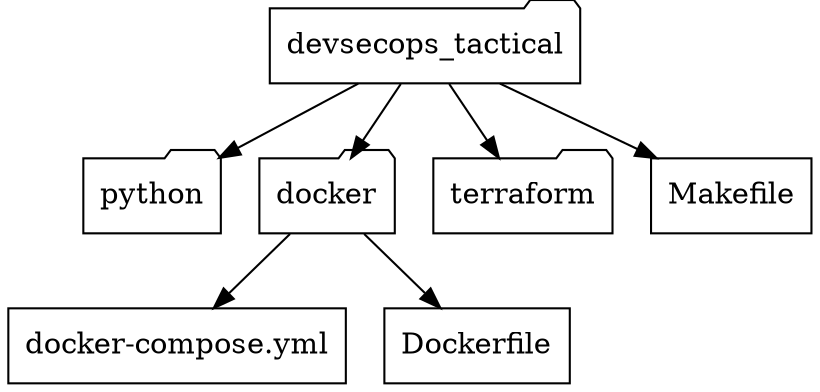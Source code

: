 digraph makefile {
node [shape=rectangle];

devsecops [shape=folder label="devsecops_tactical"];
python [shape=folder label="python"];
docker [shape=folder label="docker"];
terraform [shape=folder label="terraform"];
Makefile [label="Makefile"];
comp [label="docker-compose.yml"];
Dockerfile [label="Dockerfile"];

devsecops -> python;
devsecops -> terraform;
devsecops -> docker;
devsecops -> Makefile;
docker -> Dockerfile;
docker -> comp;
}
